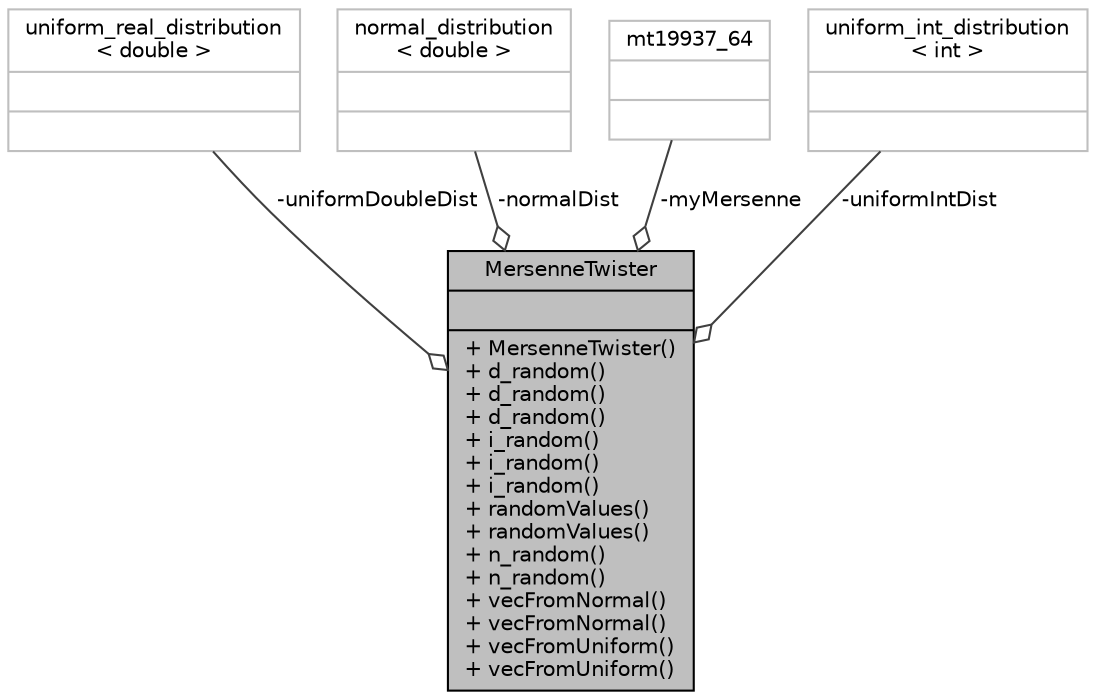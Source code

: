 digraph "MersenneTwister"
{
  bgcolor="transparent";
  edge [fontname="Helvetica",fontsize="10",labelfontname="Helvetica",labelfontsize="10"];
  node [fontname="Helvetica",fontsize="10",shape=record];
  Node1 [label="{MersenneTwister\n||+ MersenneTwister()\l+ d_random()\l+ d_random()\l+ d_random()\l+ i_random()\l+ i_random()\l+ i_random()\l+ randomValues()\l+ randomValues()\l+ n_random()\l+ n_random()\l+ vecFromNormal()\l+ vecFromNormal()\l+ vecFromUniform()\l+ vecFromUniform()\l}",height=0.2,width=0.4,color="black", fillcolor="grey75", style="filled", fontcolor="black"];
  Node2 -> Node1 [color="grey25",fontsize="10",style="solid",label=" -uniformDoubleDist" ,arrowhead="odiamond",fontname="Helvetica"];
  Node2 [label="{uniform_real_distribution\l\< double \>\n||}",height=0.2,width=0.4,color="grey75"];
  Node3 -> Node1 [color="grey25",fontsize="10",style="solid",label=" -normalDist" ,arrowhead="odiamond",fontname="Helvetica"];
  Node3 [label="{normal_distribution\l\< double \>\n||}",height=0.2,width=0.4,color="grey75"];
  Node4 -> Node1 [color="grey25",fontsize="10",style="solid",label=" -myMersenne" ,arrowhead="odiamond",fontname="Helvetica"];
  Node4 [label="{mt19937_64\n||}",height=0.2,width=0.4,color="grey75"];
  Node5 -> Node1 [color="grey25",fontsize="10",style="solid",label=" -uniformIntDist" ,arrowhead="odiamond",fontname="Helvetica"];
  Node5 [label="{uniform_int_distribution\l\< int \>\n||}",height=0.2,width=0.4,color="grey75"];
}
